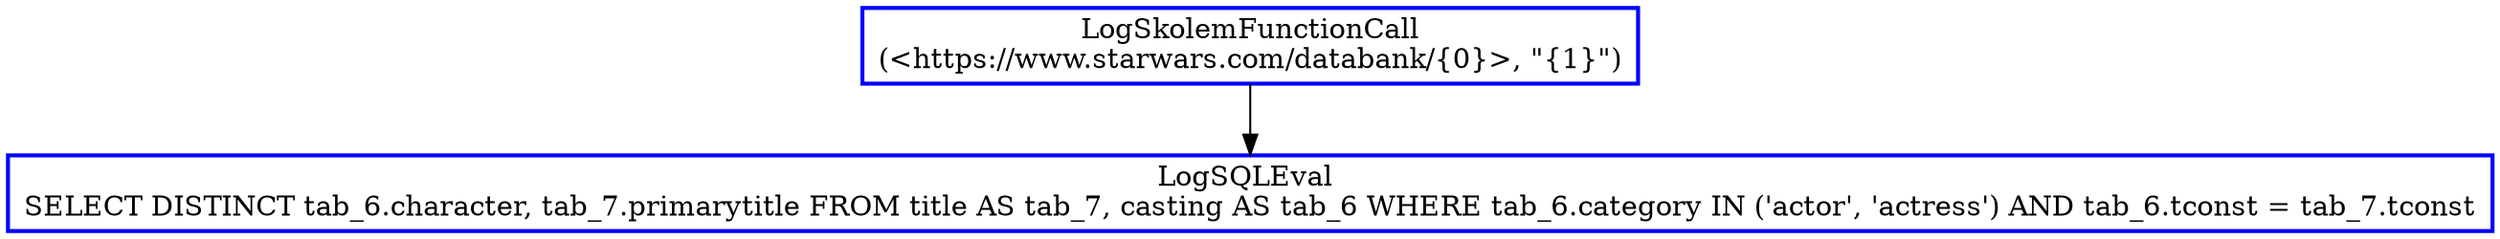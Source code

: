 digraph  g{
node [shape=rectangle, color=black, fontcolor=black, style=bold]
0 [label="LogSkolemFunctionCall
(<https://www.starwars.com/databank/{0}>, \"{1}\")" , color = blue] ; 
1 [label="LogSQLEval 
SELECT DISTINCT tab_6.character, tab_7.primarytitle FROM title AS tab_7, casting AS tab_6 WHERE tab_6.category IN ('actor', 'actress') AND tab_6.tconst = tab_7.tconst", color = blue] ; 
0 -> 1 ; 
}


